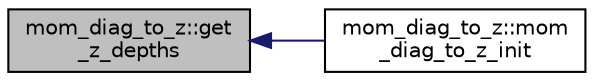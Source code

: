 digraph "mom_diag_to_z::get_z_depths"
{
 // INTERACTIVE_SVG=YES
  edge [fontname="Helvetica",fontsize="10",labelfontname="Helvetica",labelfontsize="10"];
  node [fontname="Helvetica",fontsize="10",shape=record];
  rankdir="LR";
  Node36 [label="mom_diag_to_z::get\l_z_depths",height=0.2,width=0.4,color="black", fillcolor="grey75", style="filled", fontcolor="black"];
  Node36 -> Node37 [dir="back",color="midnightblue",fontsize="10",style="solid",fontname="Helvetica"];
  Node37 [label="mom_diag_to_z::mom\l_diag_to_z_init",height=0.2,width=0.4,color="black", fillcolor="white", style="filled",URL="$namespacemom__diag__to__z.html#a3c7cfe08d47c201f7695307f63e8aa61"];
}
